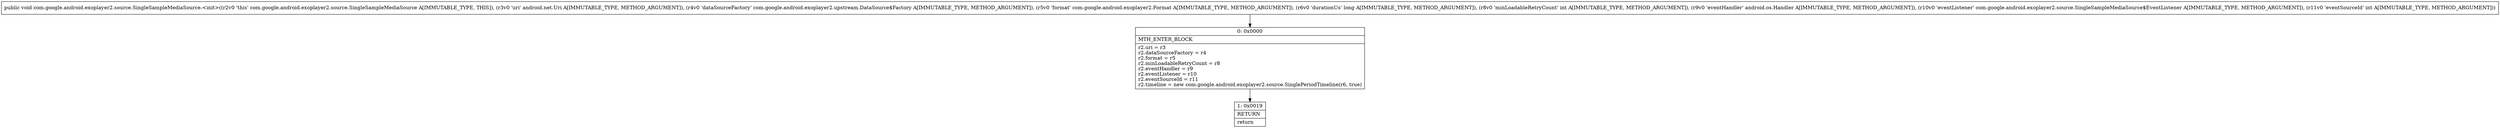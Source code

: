 digraph "CFG forcom.google.android.exoplayer2.source.SingleSampleMediaSource.\<init\>(Landroid\/net\/Uri;Lcom\/google\/android\/exoplayer2\/upstream\/DataSource$Factory;Lcom\/google\/android\/exoplayer2\/Format;JILandroid\/os\/Handler;Lcom\/google\/android\/exoplayer2\/source\/SingleSampleMediaSource$EventListener;I)V" {
Node_0 [shape=record,label="{0\:\ 0x0000|MTH_ENTER_BLOCK\l|r2.uri = r3\lr2.dataSourceFactory = r4\lr2.format = r5\lr2.minLoadableRetryCount = r8\lr2.eventHandler = r9\lr2.eventListener = r10\lr2.eventSourceId = r11\lr2.timeline = new com.google.android.exoplayer2.source.SinglePeriodTimeline(r6, true)\l}"];
Node_1 [shape=record,label="{1\:\ 0x0019|RETURN\l|return\l}"];
MethodNode[shape=record,label="{public void com.google.android.exoplayer2.source.SingleSampleMediaSource.\<init\>((r2v0 'this' com.google.android.exoplayer2.source.SingleSampleMediaSource A[IMMUTABLE_TYPE, THIS]), (r3v0 'uri' android.net.Uri A[IMMUTABLE_TYPE, METHOD_ARGUMENT]), (r4v0 'dataSourceFactory' com.google.android.exoplayer2.upstream.DataSource$Factory A[IMMUTABLE_TYPE, METHOD_ARGUMENT]), (r5v0 'format' com.google.android.exoplayer2.Format A[IMMUTABLE_TYPE, METHOD_ARGUMENT]), (r6v0 'durationUs' long A[IMMUTABLE_TYPE, METHOD_ARGUMENT]), (r8v0 'minLoadableRetryCount' int A[IMMUTABLE_TYPE, METHOD_ARGUMENT]), (r9v0 'eventHandler' android.os.Handler A[IMMUTABLE_TYPE, METHOD_ARGUMENT]), (r10v0 'eventListener' com.google.android.exoplayer2.source.SingleSampleMediaSource$EventListener A[IMMUTABLE_TYPE, METHOD_ARGUMENT]), (r11v0 'eventSourceId' int A[IMMUTABLE_TYPE, METHOD_ARGUMENT])) }"];
MethodNode -> Node_0;
Node_0 -> Node_1;
}

